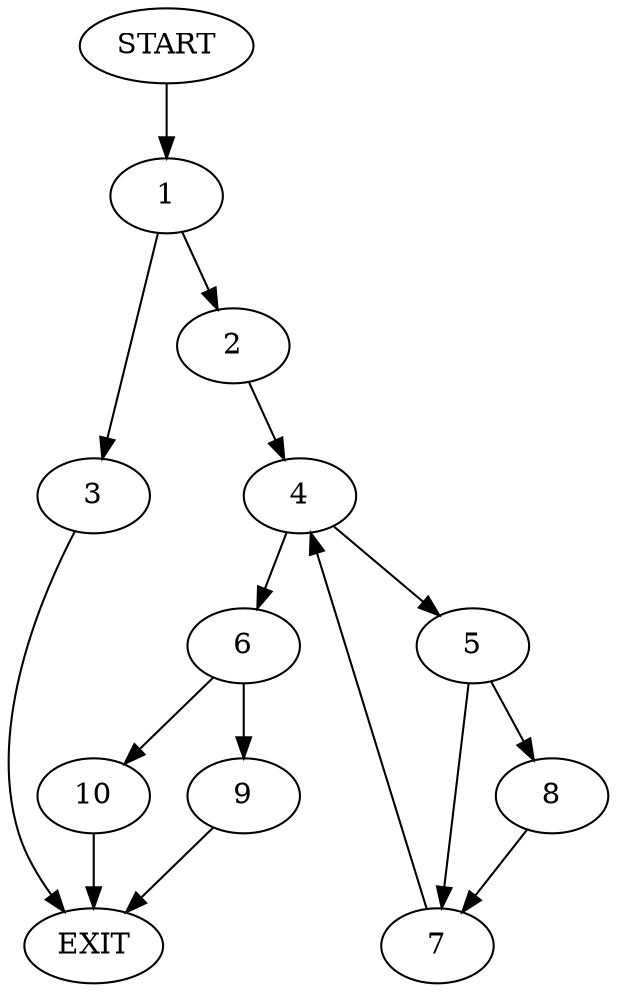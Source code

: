 digraph {
0 [label="START"]
11 [label="EXIT"]
0 -> 1
1 -> 2
1 -> 3
2 -> 4
3 -> 11
4 -> 5
4 -> 6
5 -> 7
5 -> 8
6 -> 9
6 -> 10
7 -> 4
8 -> 7
9 -> 11
10 -> 11
}
